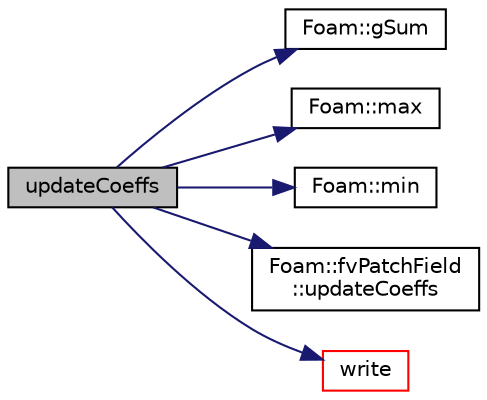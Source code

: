 digraph "updateCoeffs"
{
  bgcolor="transparent";
  edge [fontname="Helvetica",fontsize="10",labelfontname="Helvetica",labelfontsize="10"];
  node [fontname="Helvetica",fontsize="10",shape=record];
  rankdir="LR";
  Node50 [label="updateCoeffs",height=0.2,width=0.4,color="black", fillcolor="grey75", style="filled", fontcolor="black"];
  Node50 -> Node51 [color="midnightblue",fontsize="10",style="solid",fontname="Helvetica"];
  Node51 [label="Foam::gSum",height=0.2,width=0.4,color="black",URL="$a21851.html#a11b1ebb4c53ad062332767d75ca96328"];
  Node50 -> Node52 [color="midnightblue",fontsize="10",style="solid",fontname="Helvetica"];
  Node52 [label="Foam::max",height=0.2,width=0.4,color="black",URL="$a21851.html#ac993e906cf2774ae77e666bc24e81733"];
  Node50 -> Node53 [color="midnightblue",fontsize="10",style="solid",fontname="Helvetica"];
  Node53 [label="Foam::min",height=0.2,width=0.4,color="black",URL="$a21851.html#a253e112ad2d56d96230ff39ea7f442dc"];
  Node50 -> Node54 [color="midnightblue",fontsize="10",style="solid",fontname="Helvetica"];
  Node54 [label="Foam::fvPatchField\l::updateCoeffs",height=0.2,width=0.4,color="black",URL="$a23169.html#a7e24eafac629d3733181cd942d4c902f",tooltip="Update the coefficients associated with the patch field. "];
  Node50 -> Node55 [color="midnightblue",fontsize="10",style="solid",fontname="Helvetica"];
  Node55 [label="write",height=0.2,width=0.4,color="red",URL="$a23005.html#a293fdfec8bdfbd5c3913ab4c9f3454ff",tooltip="Write. "];
}
